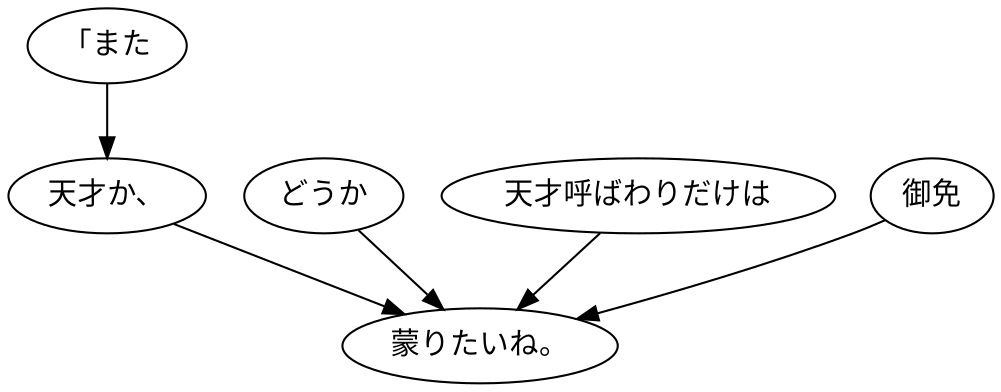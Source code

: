 digraph graph7908 {
	node0 [label="「また"];
	node1 [label="天才か、"];
	node2 [label="どうか"];
	node3 [label="天才呼ばわりだけは"];
	node4 [label="御免"];
	node5 [label="蒙りたいね。"];
	node0 -> node1;
	node1 -> node5;
	node2 -> node5;
	node3 -> node5;
	node4 -> node5;
}
